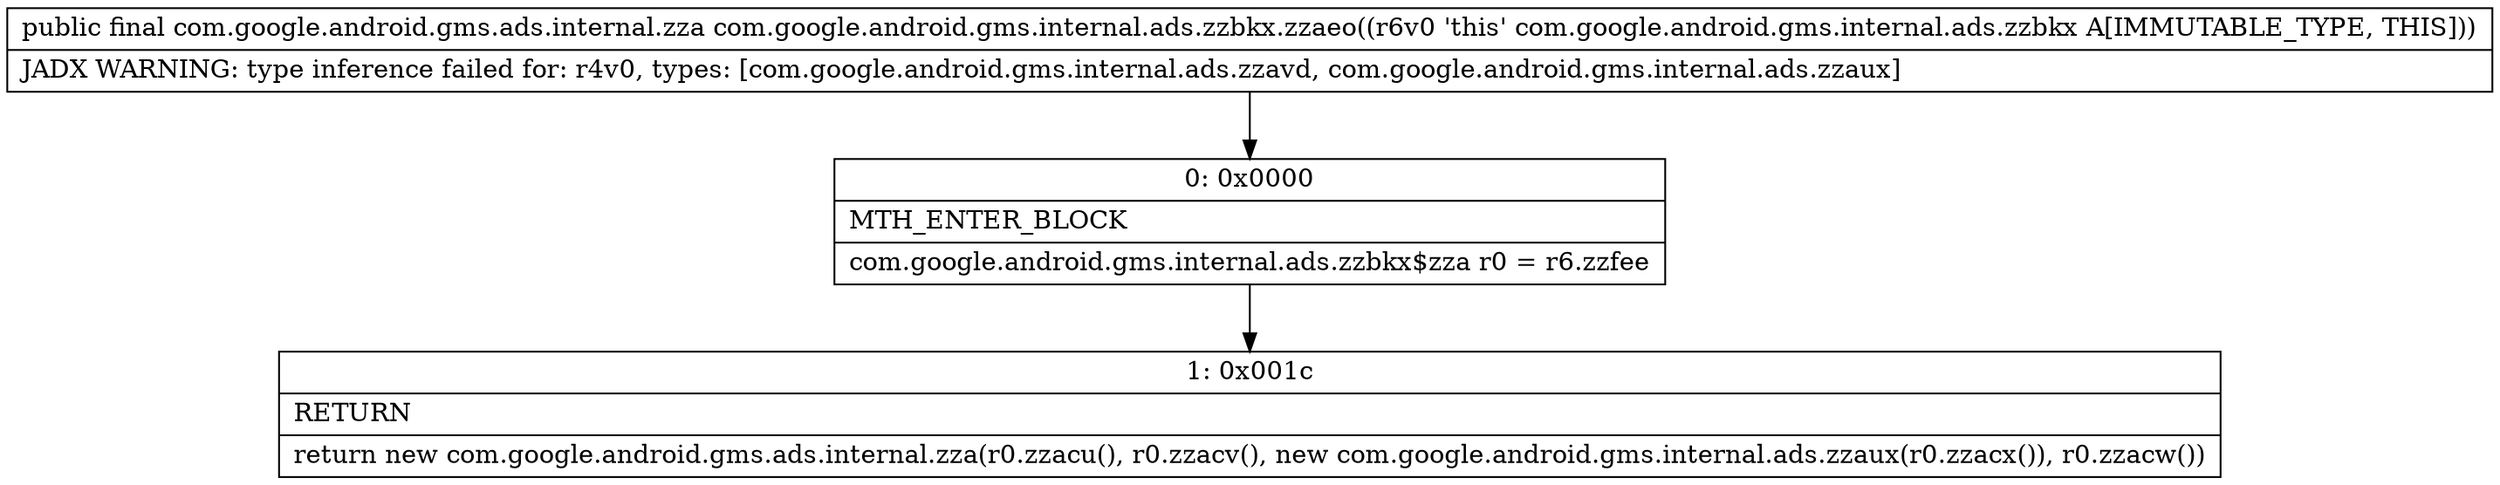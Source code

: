 digraph "CFG forcom.google.android.gms.internal.ads.zzbkx.zzaeo()Lcom\/google\/android\/gms\/ads\/internal\/zza;" {
Node_0 [shape=record,label="{0\:\ 0x0000|MTH_ENTER_BLOCK\l|com.google.android.gms.internal.ads.zzbkx$zza r0 = r6.zzfee\l}"];
Node_1 [shape=record,label="{1\:\ 0x001c|RETURN\l|return new com.google.android.gms.ads.internal.zza(r0.zzacu(), r0.zzacv(), new com.google.android.gms.internal.ads.zzaux(r0.zzacx()), r0.zzacw())\l}"];
MethodNode[shape=record,label="{public final com.google.android.gms.ads.internal.zza com.google.android.gms.internal.ads.zzbkx.zzaeo((r6v0 'this' com.google.android.gms.internal.ads.zzbkx A[IMMUTABLE_TYPE, THIS]))  | JADX WARNING: type inference failed for: r4v0, types: [com.google.android.gms.internal.ads.zzavd, com.google.android.gms.internal.ads.zzaux]\l}"];
MethodNode -> Node_0;
Node_0 -> Node_1;
}

